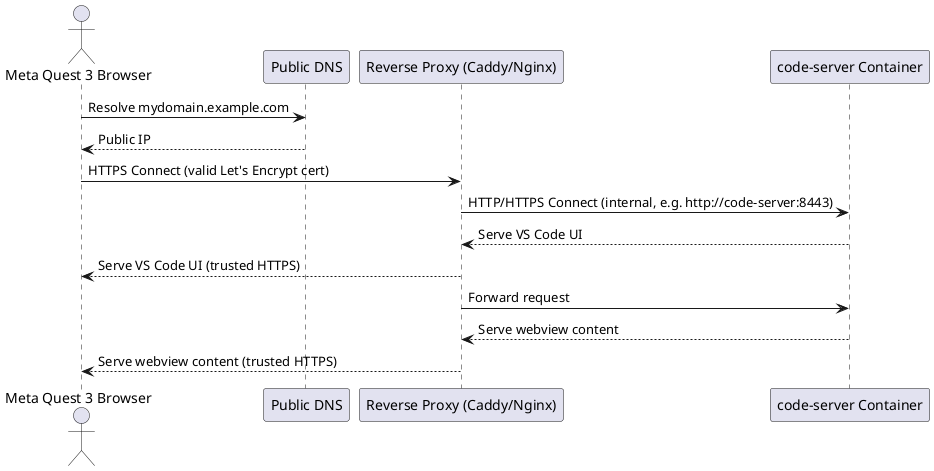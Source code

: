@startuml
actor "Meta Quest 3 Browser" as Browser
participant "Public DNS" as DNS
participant "Reverse Proxy (Caddy/Nginx)" as Proxy
participant "code-server Container" as CodeServer

Browser -> DNS: Resolve mydomain.example.com
DNS --> Browser: Public IP
Browser -> Proxy: HTTPS Connect (valid Let's Encrypt cert)
Proxy -> CodeServer: HTTP/HTTPS Connect (internal, e.g. http://code-server:8443)
CodeServer --> Proxy: Serve VS Code UI
Proxy --> Browser: Serve VS Code UI (trusted HTTPS)

''Browser -> Proxy: Request webview/preview resource
Proxy -> CodeServer: Forward request
CodeServer --> Proxy: Serve webview content
Proxy --> Browser: Serve webview content (trusted HTTPS)

@enduml
